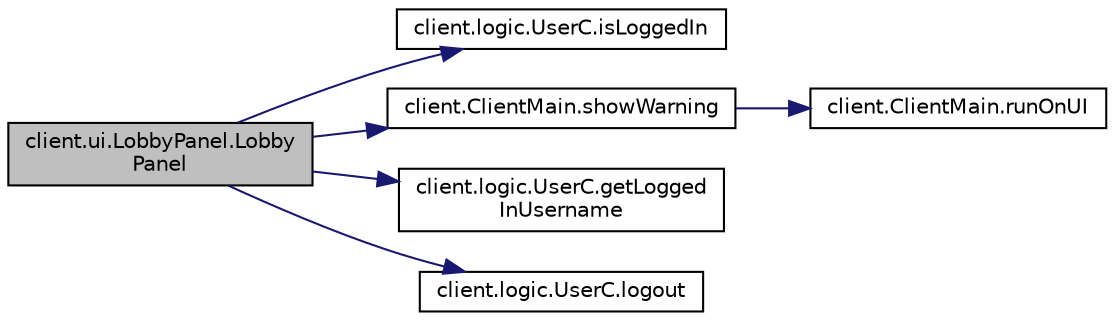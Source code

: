 digraph "client.ui.LobbyPanel.LobbyPanel"
{
  edge [fontname="Helvetica",fontsize="10",labelfontname="Helvetica",labelfontsize="10"];
  node [fontname="Helvetica",fontsize="10",shape=record];
  rankdir="LR";
  Node0 [label="client.ui.LobbyPanel.Lobby\lPanel",height=0.2,width=0.4,color="black", fillcolor="grey75", style="filled", fontcolor="black"];
  Node0 -> Node1 [color="midnightblue",fontsize="10",style="solid",fontname="Helvetica"];
  Node1 [label="client.logic.UserC.isLoggedIn",height=0.2,width=0.4,color="black", fillcolor="white", style="filled",URL="$classclient_1_1logic_1_1_user_c.html#ad4fb84e487e917c202a4e1bcdea62dd5"];
  Node0 -> Node2 [color="midnightblue",fontsize="10",style="solid",fontname="Helvetica"];
  Node2 [label="client.ClientMain.showWarning",height=0.2,width=0.4,color="black", fillcolor="white", style="filled",URL="$classclient_1_1_client_main.html#a0964644423f3d533ca394456ee6f6c95"];
  Node2 -> Node3 [color="midnightblue",fontsize="10",style="solid",fontname="Helvetica"];
  Node3 [label="client.ClientMain.runOnUI",height=0.2,width=0.4,color="black", fillcolor="white", style="filled",URL="$classclient_1_1_client_main.html#ad1c0bf16363beb967cc1a7a9a41a4e21"];
  Node0 -> Node4 [color="midnightblue",fontsize="10",style="solid",fontname="Helvetica"];
  Node4 [label="client.logic.UserC.getLogged\lInUsername",height=0.2,width=0.4,color="black", fillcolor="white", style="filled",URL="$classclient_1_1logic_1_1_user_c.html#a93ff0dc94af63f55144147389b0b2bdf"];
  Node0 -> Node5 [color="midnightblue",fontsize="10",style="solid",fontname="Helvetica"];
  Node5 [label="client.logic.UserC.logout",height=0.2,width=0.4,color="black", fillcolor="white", style="filled",URL="$classclient_1_1logic_1_1_user_c.html#a6609a9ab9414bda2dd3a6685cdec3771"];
}
